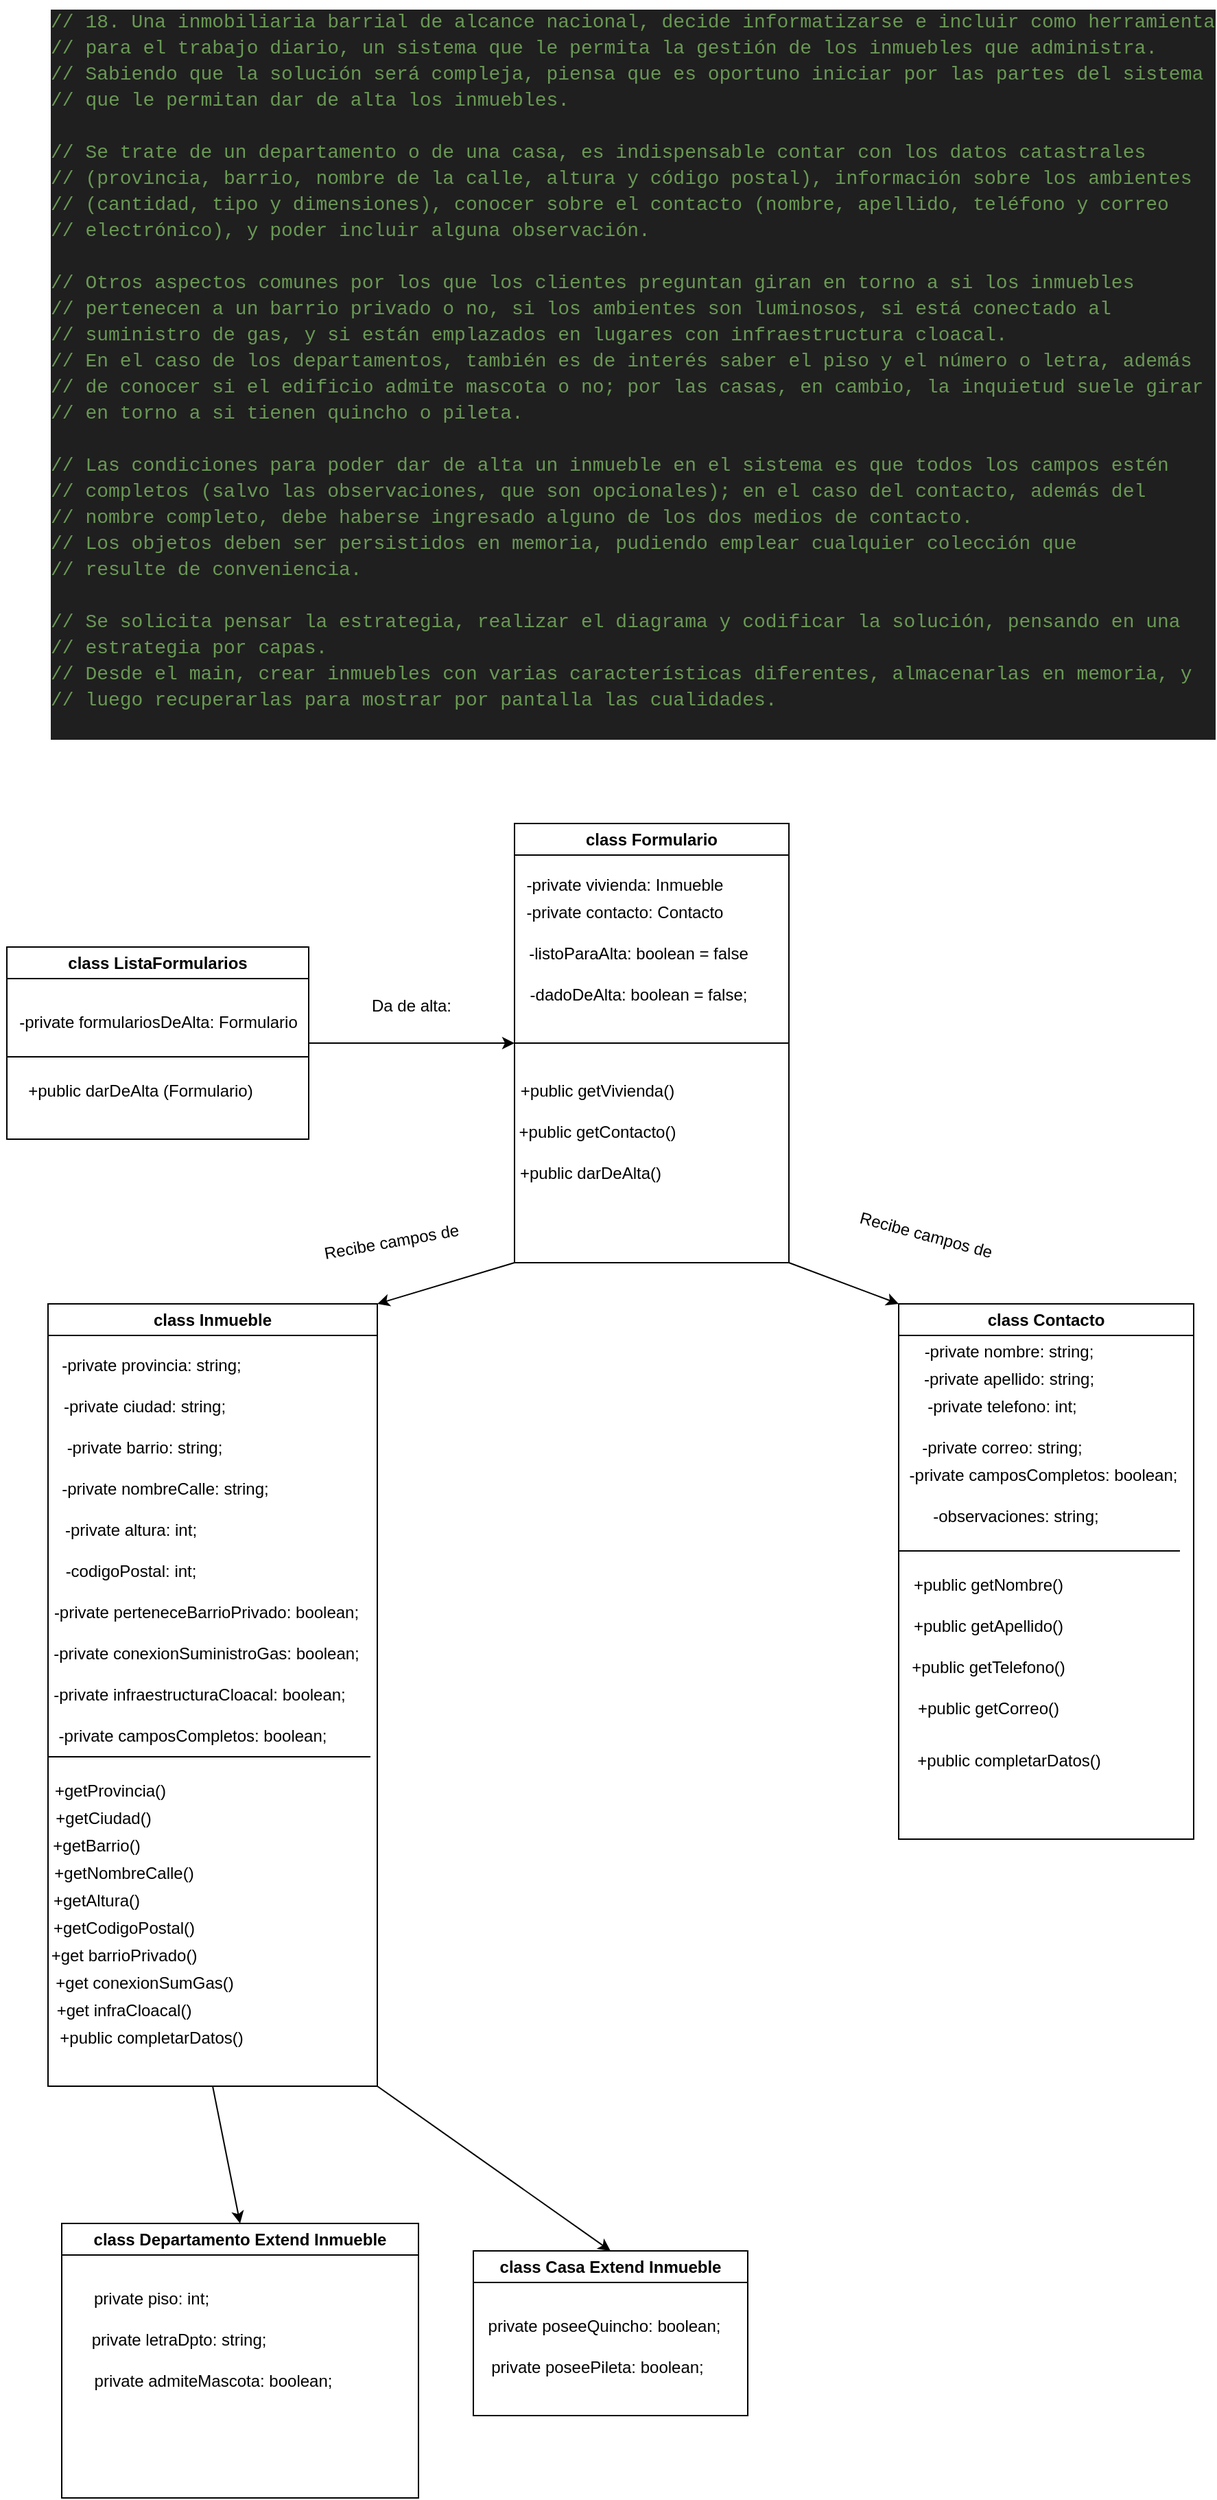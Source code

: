 <mxfile>
    <diagram id="gBV7wg6uIfevKBL6Zcy1" name="Page-1">
        <mxGraphModel dx="1038" dy="1879" grid="1" gridSize="10" guides="1" tooltips="1" connect="1" arrows="1" fold="1" page="1" pageScale="1" pageWidth="850" pageHeight="1100" math="0" shadow="0">
            <root>
                <mxCell id="0"/>
                <mxCell id="1" parent="0"/>
                <mxCell id="2" value="&lt;div style=&quot;color: #cccccc;background-color: #1f1f1f;font-family: Consolas, &#39;Courier New&#39;, monospace;font-weight: normal;font-size: 14px;line-height: 19px;white-space: pre;&quot;&gt;&lt;div&gt;&lt;span style=&quot;color: #6a9955;&quot;&gt;// 18. Una inmobiliaria barrial de alcance nacional, decide informatizarse e incluir como herramienta&lt;/span&gt;&lt;/div&gt;&lt;div&gt;&lt;span style=&quot;color: #6a9955;&quot;&gt;// para el trabajo diario, un sistema que le permita la gestión de los inmuebles que administra.&lt;/span&gt;&lt;/div&gt;&lt;div&gt;&lt;span style=&quot;color: #6a9955;&quot;&gt;// Sabiendo que la solución será compleja, piensa que es oportuno iniciar por las partes del sistema&lt;/span&gt;&lt;/div&gt;&lt;div&gt;&lt;span style=&quot;color: #6a9955;&quot;&gt;// que le permitan dar de alta los inmuebles.&lt;/span&gt;&lt;/div&gt;&lt;br&gt;&lt;div&gt;&lt;span style=&quot;color: #6a9955;&quot;&gt;// Se trate de un departamento o de una casa, es indispensable contar con los datos catastrales&lt;/span&gt;&lt;/div&gt;&lt;div&gt;&lt;span style=&quot;color: #6a9955;&quot;&gt;// (provincia, barrio, nombre de la calle, altura y código postal), información sobre los ambientes&lt;/span&gt;&lt;/div&gt;&lt;div&gt;&lt;span style=&quot;color: #6a9955;&quot;&gt;// (cantidad, tipo y dimensiones), conocer sobre el contacto (nombre, apellido, teléfono y correo&lt;/span&gt;&lt;/div&gt;&lt;div&gt;&lt;span style=&quot;color: #6a9955;&quot;&gt;// electrónico), y poder incluir alguna observación.&lt;/span&gt;&lt;/div&gt;&lt;br&gt;&lt;div&gt;&lt;span style=&quot;color: #6a9955;&quot;&gt;// Otros aspectos comunes por los que los clientes preguntan giran en torno a si los inmuebles&lt;/span&gt;&lt;/div&gt;&lt;div&gt;&lt;span style=&quot;color: #6a9955;&quot;&gt;// pertenecen a un barrio privado o no, si los ambientes son luminosos, si está conectado al&lt;/span&gt;&lt;/div&gt;&lt;div&gt;&lt;span style=&quot;color: #6a9955;&quot;&gt;// suministro de gas, y si están emplazados en lugares con infraestructura cloacal.&lt;/span&gt;&lt;/div&gt;&lt;div&gt;&lt;span style=&quot;color: #6a9955;&quot;&gt;// En el caso de los departamentos, también es de interés saber el piso y el número o letra, además&lt;/span&gt;&lt;/div&gt;&lt;div&gt;&lt;span style=&quot;color: #6a9955;&quot;&gt;// de conocer si el edificio admite mascota o no; por las casas, en cambio, la inquietud suele girar&lt;/span&gt;&lt;/div&gt;&lt;div&gt;&lt;span style=&quot;color: #6a9955;&quot;&gt;// en torno a si tienen quincho o pileta.&lt;/span&gt;&lt;/div&gt;&lt;br&gt;&lt;div&gt;&lt;span style=&quot;color: #6a9955;&quot;&gt;// Las condiciones para poder dar de alta un inmueble en el sistema es que todos los campos estén&lt;/span&gt;&lt;/div&gt;&lt;div&gt;&lt;span style=&quot;color: #6a9955;&quot;&gt;// completos (salvo las observaciones, que son opcionales); en el caso del contacto, además del&lt;/span&gt;&lt;/div&gt;&lt;div&gt;&lt;span style=&quot;color: #6a9955;&quot;&gt;// nombre completo, debe haberse ingresado alguno de los dos medios de contacto.&lt;/span&gt;&lt;/div&gt;&lt;div&gt;&lt;span style=&quot;color: #6a9955;&quot;&gt;// Los objetos deben ser persistidos en memoria, pudiendo emplear cualquier colección que&lt;/span&gt;&lt;/div&gt;&lt;div&gt;&lt;span style=&quot;color: #6a9955;&quot;&gt;// resulte de conveniencia.&lt;/span&gt;&lt;/div&gt;&lt;br&gt;&lt;div&gt;&lt;span style=&quot;color: #6a9955;&quot;&gt;// Se solicita pensar la estrategia, realizar el diagrama y codificar la solución, pensando en una&lt;/span&gt;&lt;/div&gt;&lt;div&gt;&lt;span style=&quot;color: #6a9955;&quot;&gt;// estrategia por capas.&lt;/span&gt;&lt;/div&gt;&lt;div&gt;&lt;span style=&quot;color: #6a9955;&quot;&gt;// Desde el main, crear inmuebles con varias características diferentes, almacenarlas en memoria, y&lt;/span&gt;&lt;/div&gt;&lt;div&gt;&lt;span style=&quot;color: #6a9955;&quot;&gt;// luego recuperarlas para mostrar por pantalla las cualidades.&lt;/span&gt;&lt;/div&gt;&lt;br&gt;&lt;/div&gt;" style="text;whiteSpace=wrap;html=1;" parent="1" vertex="1">
                    <mxGeometry x="80" y="-540" width="560" height="560" as="geometry"/>
                </mxCell>
                <mxCell id="44" style="edgeStyle=none;html=1;exitX=1;exitY=1;exitDx=0;exitDy=0;entryX=0.5;entryY=0;entryDx=0;entryDy=0;" parent="1" source="7" target="37" edge="1">
                    <mxGeometry relative="1" as="geometry"/>
                </mxCell>
                <mxCell id="100" style="edgeStyle=none;html=1;exitX=0.5;exitY=1;exitDx=0;exitDy=0;entryX=0.5;entryY=0;entryDx=0;entryDy=0;" edge="1" parent="1" source="7" target="31">
                    <mxGeometry relative="1" as="geometry"/>
                </mxCell>
                <mxCell id="7" value="class Inmueble" style="swimlane;whiteSpace=wrap;html=1;" parent="1" vertex="1">
                    <mxGeometry x="80" y="410" width="240" height="570" as="geometry"/>
                </mxCell>
                <mxCell id="8" value="-private provincia: string;" style="text;html=1;align=center;verticalAlign=middle;resizable=0;points=[];autosize=1;strokeColor=none;fillColor=none;" parent="7" vertex="1">
                    <mxGeometry y="30" width="150" height="30" as="geometry"/>
                </mxCell>
                <mxCell id="9" value="-private ciudad: string;" style="text;html=1;align=center;verticalAlign=middle;resizable=0;points=[];autosize=1;strokeColor=none;fillColor=none;" parent="7" vertex="1">
                    <mxGeometry y="60" width="140" height="30" as="geometry"/>
                </mxCell>
                <mxCell id="10" value="-private barrio: string;" style="text;html=1;align=center;verticalAlign=middle;resizable=0;points=[];autosize=1;strokeColor=none;fillColor=none;" parent="7" vertex="1">
                    <mxGeometry y="90" width="140" height="30" as="geometry"/>
                </mxCell>
                <mxCell id="11" value="-private nombreCalle: string;" style="text;html=1;align=center;verticalAlign=middle;resizable=0;points=[];autosize=1;strokeColor=none;fillColor=none;" parent="7" vertex="1">
                    <mxGeometry y="120" width="170" height="30" as="geometry"/>
                </mxCell>
                <mxCell id="12" value="-private altura: int;" style="text;html=1;align=center;verticalAlign=middle;resizable=0;points=[];autosize=1;strokeColor=none;fillColor=none;" parent="7" vertex="1">
                    <mxGeometry y="150" width="120" height="30" as="geometry"/>
                </mxCell>
                <mxCell id="14" value="-codigoPostal: int;" style="text;html=1;align=center;verticalAlign=middle;resizable=0;points=[];autosize=1;strokeColor=none;fillColor=none;" parent="7" vertex="1">
                    <mxGeometry y="180" width="120" height="30" as="geometry"/>
                </mxCell>
                <mxCell id="26" value="-private perteneceBarrioPrivado: boolean;" style="text;html=1;align=center;verticalAlign=middle;resizable=0;points=[];autosize=1;strokeColor=none;fillColor=none;" parent="7" vertex="1">
                    <mxGeometry x="-10" y="210" width="250" height="30" as="geometry"/>
                </mxCell>
                <mxCell id="29" value="-private conexionSuministroGas: boolean;" style="text;html=1;align=center;verticalAlign=middle;resizable=0;points=[];autosize=1;strokeColor=none;fillColor=none;" parent="7" vertex="1">
                    <mxGeometry x="-10" y="240" width="250" height="30" as="geometry"/>
                </mxCell>
                <mxCell id="30" value="-private infraestructuraCloacal: boolean;" style="text;html=1;align=center;verticalAlign=middle;resizable=0;points=[];autosize=1;strokeColor=none;fillColor=none;" parent="7" vertex="1">
                    <mxGeometry x="-10" y="270" width="240" height="30" as="geometry"/>
                </mxCell>
                <mxCell id="68" value="-private camposCompletos: boolean;" style="text;html=1;align=center;verticalAlign=middle;resizable=0;points=[];autosize=1;strokeColor=none;fillColor=none;" parent="7" vertex="1">
                    <mxGeometry x="-5" y="300" width="220" height="30" as="geometry"/>
                </mxCell>
                <mxCell id="35" value="" style="endArrow=none;html=1;entryX=1;entryY=0.75;entryDx=0;entryDy=0;exitX=0;exitY=0.75;exitDx=0;exitDy=0;" parent="7" edge="1">
                    <mxGeometry width="50" height="50" relative="1" as="geometry">
                        <mxPoint y="330.0" as="sourcePoint"/>
                        <mxPoint x="235.0" y="330" as="targetPoint"/>
                    </mxGeometry>
                </mxCell>
                <mxCell id="70" value="+getProvincia()" style="text;html=1;align=center;verticalAlign=middle;resizable=0;points=[];autosize=1;strokeColor=none;fillColor=none;" parent="7" vertex="1">
                    <mxGeometry x="-5" y="340" width="100" height="30" as="geometry"/>
                </mxCell>
                <mxCell id="71" value="+getCiudad()" style="text;html=1;align=center;verticalAlign=middle;resizable=0;points=[];autosize=1;strokeColor=none;fillColor=none;" parent="7" vertex="1">
                    <mxGeometry x="-5" y="360" width="90" height="30" as="geometry"/>
                </mxCell>
                <mxCell id="72" value="+getBarrio()" style="text;html=1;align=center;verticalAlign=middle;resizable=0;points=[];autosize=1;strokeColor=none;fillColor=none;" parent="7" vertex="1">
                    <mxGeometry x="-10" y="380" width="90" height="30" as="geometry"/>
                </mxCell>
                <mxCell id="73" value="+getNombreCalle()" style="text;html=1;align=center;verticalAlign=middle;resizable=0;points=[];autosize=1;strokeColor=none;fillColor=none;" parent="7" vertex="1">
                    <mxGeometry x="-10" y="400" width="130" height="30" as="geometry"/>
                </mxCell>
                <mxCell id="74" value="+getAltura()" style="text;html=1;align=center;verticalAlign=middle;resizable=0;points=[];autosize=1;strokeColor=none;fillColor=none;" parent="7" vertex="1">
                    <mxGeometry x="-10" y="420" width="90" height="30" as="geometry"/>
                </mxCell>
                <mxCell id="75" value="+getCodigoPostal()" style="text;html=1;align=center;verticalAlign=middle;resizable=0;points=[];autosize=1;strokeColor=none;fillColor=none;" parent="7" vertex="1">
                    <mxGeometry x="-10" y="440" width="130" height="30" as="geometry"/>
                </mxCell>
                <mxCell id="76" value="+get barrioPrivado()" style="text;html=1;align=center;verticalAlign=middle;resizable=0;points=[];autosize=1;strokeColor=none;fillColor=none;" parent="7" vertex="1">
                    <mxGeometry x="-10" y="460" width="130" height="30" as="geometry"/>
                </mxCell>
                <mxCell id="77" value="+get conexionSumGas()" style="text;html=1;align=center;verticalAlign=middle;resizable=0;points=[];autosize=1;strokeColor=none;fillColor=none;" parent="7" vertex="1">
                    <mxGeometry x="-5" y="480" width="150" height="30" as="geometry"/>
                </mxCell>
                <mxCell id="78" value="+get infraCloacal()" style="text;html=1;align=center;verticalAlign=middle;resizable=0;points=[];autosize=1;strokeColor=none;fillColor=none;" parent="7" vertex="1">
                    <mxGeometry x="-5" y="500" width="120" height="30" as="geometry"/>
                </mxCell>
                <mxCell id="69" value="+public completarDatos()" style="text;html=1;align=center;verticalAlign=middle;resizable=0;points=[];autosize=1;strokeColor=none;fillColor=none;" parent="7" vertex="1">
                    <mxGeometry x="-5" y="520" width="160" height="30" as="geometry"/>
                </mxCell>
                <mxCell id="15" value="class Contacto" style="swimlane;whiteSpace=wrap;html=1;" parent="1" vertex="1">
                    <mxGeometry x="700" y="410" width="215" height="390" as="geometry"/>
                </mxCell>
                <mxCell id="16" value="-private nombre: string;" style="text;html=1;align=center;verticalAlign=middle;resizable=0;points=[];autosize=1;strokeColor=none;fillColor=none;" parent="15" vertex="1">
                    <mxGeometry x="5" y="20" width="150" height="30" as="geometry"/>
                </mxCell>
                <mxCell id="17" value="-private apellido: string;" style="text;html=1;align=center;verticalAlign=middle;resizable=0;points=[];autosize=1;strokeColor=none;fillColor=none;" parent="15" vertex="1">
                    <mxGeometry x="5" y="40" width="150" height="30" as="geometry"/>
                </mxCell>
                <mxCell id="18" value="-private telefono: int;" style="text;html=1;align=center;verticalAlign=middle;resizable=0;points=[];autosize=1;strokeColor=none;fillColor=none;" parent="15" vertex="1">
                    <mxGeometry x="10" y="60" width="130" height="30" as="geometry"/>
                </mxCell>
                <mxCell id="19" value="-private correo: string;" style="text;html=1;align=center;verticalAlign=middle;resizable=0;points=[];autosize=1;strokeColor=none;fillColor=none;" parent="15" vertex="1">
                    <mxGeometry x="5" y="90" width="140" height="30" as="geometry"/>
                </mxCell>
                <mxCell id="51" value="+public getNombre()" style="text;html=1;align=center;verticalAlign=middle;resizable=0;points=[];autosize=1;strokeColor=none;fillColor=none;" parent="15" vertex="1">
                    <mxGeometry y="190" width="130" height="30" as="geometry"/>
                </mxCell>
                <mxCell id="52" value="-private camposCompletos: boolean;" style="text;html=1;align=center;verticalAlign=middle;resizable=0;points=[];autosize=1;strokeColor=none;fillColor=none;" parent="15" vertex="1">
                    <mxGeometry x="-5" y="110" width="220" height="30" as="geometry"/>
                </mxCell>
                <mxCell id="53" value="" style="endArrow=none;html=1;exitX=0.022;exitY=1.065;exitDx=0;exitDy=0;exitPerimeter=0;entryX=0.999;entryY=1.065;entryDx=0;entryDy=0;entryPerimeter=0;" parent="15" edge="1">
                    <mxGeometry width="50" height="50" relative="1" as="geometry">
                        <mxPoint x="-0.17" y="180.0" as="sourcePoint"/>
                        <mxPoint x="205.0" y="180.0" as="targetPoint"/>
                    </mxGeometry>
                </mxCell>
                <mxCell id="62" value="+public getApellido()" style="text;html=1;align=center;verticalAlign=middle;resizable=0;points=[];autosize=1;strokeColor=none;fillColor=none;" parent="15" vertex="1">
                    <mxGeometry y="220" width="130" height="30" as="geometry"/>
                </mxCell>
                <mxCell id="65" value="+public getTelefono()" style="text;html=1;align=center;verticalAlign=middle;resizable=0;points=[];autosize=1;strokeColor=none;fillColor=none;" parent="15" vertex="1">
                    <mxGeometry x="-5" y="250" width="140" height="30" as="geometry"/>
                </mxCell>
                <mxCell id="66" value="+public getCorreo()" style="text;html=1;align=center;verticalAlign=middle;resizable=0;points=[];autosize=1;strokeColor=none;fillColor=none;" parent="15" vertex="1">
                    <mxGeometry y="280" width="130" height="30" as="geometry"/>
                </mxCell>
                <mxCell id="67" value="+public completarDatos()" style="text;html=1;align=center;verticalAlign=middle;resizable=0;points=[];autosize=1;strokeColor=none;fillColor=none;" parent="15" vertex="1">
                    <mxGeometry y="318" width="160" height="30" as="geometry"/>
                </mxCell>
                <mxCell id="82" value="-observaciones: string;" style="text;html=1;align=center;verticalAlign=middle;resizable=0;points=[];autosize=1;strokeColor=none;fillColor=none;" parent="15" vertex="1">
                    <mxGeometry x="15" y="140" width="140" height="30" as="geometry"/>
                </mxCell>
                <mxCell id="93" style="edgeStyle=none;html=1;exitX=0;exitY=1;exitDx=0;exitDy=0;entryX=1;entryY=0;entryDx=0;entryDy=0;" edge="1" parent="1" source="22" target="7">
                    <mxGeometry relative="1" as="geometry"/>
                </mxCell>
                <mxCell id="94" style="edgeStyle=none;html=1;exitX=1;exitY=1;exitDx=0;exitDy=0;entryX=0;entryY=0;entryDx=0;entryDy=0;" edge="1" parent="1" source="22" target="15">
                    <mxGeometry relative="1" as="geometry"/>
                </mxCell>
                <mxCell id="22" value="class Formulario" style="swimlane;whiteSpace=wrap;html=1;" parent="1" vertex="1">
                    <mxGeometry x="420" y="60" width="200" height="320" as="geometry"/>
                </mxCell>
                <mxCell id="23" value="-private vivienda: Inmueble" style="text;html=1;align=center;verticalAlign=middle;resizable=0;points=[];autosize=1;strokeColor=none;fillColor=none;" parent="22" vertex="1">
                    <mxGeometry x="-5" y="30" width="170" height="30" as="geometry"/>
                </mxCell>
                <mxCell id="24" value="-private contacto: Contacto" style="text;html=1;align=center;verticalAlign=middle;resizable=0;points=[];autosize=1;strokeColor=none;fillColor=none;" parent="22" vertex="1">
                    <mxGeometry x="-5" y="50" width="170" height="30" as="geometry"/>
                </mxCell>
                <mxCell id="45" value="-dadoDeAlta: boolean = false;" style="text;html=1;align=center;verticalAlign=middle;resizable=0;points=[];autosize=1;strokeColor=none;fillColor=none;" parent="22" vertex="1">
                    <mxGeometry y="110" width="180" height="30" as="geometry"/>
                </mxCell>
                <mxCell id="46" value="+public getVivienda()" style="text;html=1;align=center;verticalAlign=middle;resizable=0;points=[];autosize=1;strokeColor=none;fillColor=none;" parent="22" vertex="1">
                    <mxGeometry x="-10" y="180" width="140" height="30" as="geometry"/>
                </mxCell>
                <mxCell id="48" value="+public getContacto()" style="text;html=1;align=center;verticalAlign=middle;resizable=0;points=[];autosize=1;strokeColor=none;fillColor=none;" parent="22" vertex="1">
                    <mxGeometry x="-10" y="210" width="140" height="30" as="geometry"/>
                </mxCell>
                <mxCell id="49" value="+public darDeAlta()" style="text;html=1;align=center;verticalAlign=middle;resizable=0;points=[];autosize=1;strokeColor=none;fillColor=none;" parent="22" vertex="1">
                    <mxGeometry x="-10" y="240" width="130" height="30" as="geometry"/>
                </mxCell>
                <mxCell id="101" value="-listoParaAlta: boolean = false" style="text;html=1;align=center;verticalAlign=middle;resizable=0;points=[];autosize=1;strokeColor=none;fillColor=none;" vertex="1" parent="22">
                    <mxGeometry y="80" width="180" height="30" as="geometry"/>
                </mxCell>
                <mxCell id="31" value="class Departamento Extend Inmueble" style="swimlane;whiteSpace=wrap;html=1;" parent="1" vertex="1">
                    <mxGeometry x="90" y="1080" width="260" height="200" as="geometry"/>
                </mxCell>
                <mxCell id="32" value="private piso: int;" style="text;html=1;align=center;verticalAlign=middle;resizable=0;points=[];autosize=1;strokeColor=none;fillColor=none;" parent="31" vertex="1">
                    <mxGeometry x="10" y="40" width="110" height="30" as="geometry"/>
                </mxCell>
                <mxCell id="33" value="private letraDpto: string;" style="text;html=1;align=center;verticalAlign=middle;resizable=0;points=[];autosize=1;strokeColor=none;fillColor=none;" parent="31" vertex="1">
                    <mxGeometry x="10" y="70" width="150" height="30" as="geometry"/>
                </mxCell>
                <mxCell id="34" value="private admiteMascota: boolean;" style="text;html=1;align=center;verticalAlign=middle;resizable=0;points=[];autosize=1;strokeColor=none;fillColor=none;" parent="31" vertex="1">
                    <mxGeometry x="10" y="100" width="200" height="30" as="geometry"/>
                </mxCell>
                <mxCell id="37" value="class Casa Extend Inmueble" style="swimlane;whiteSpace=wrap;html=1;" parent="1" vertex="1">
                    <mxGeometry x="390" y="1100" width="200" height="120" as="geometry"/>
                </mxCell>
                <mxCell id="38" value="private poseeQuincho: boolean;" style="text;html=1;align=center;verticalAlign=middle;resizable=0;points=[];autosize=1;strokeColor=none;fillColor=none;" parent="37" vertex="1">
                    <mxGeometry y="40" width="190" height="30" as="geometry"/>
                </mxCell>
                <mxCell id="39" value="private poseePileta: boolean;" style="text;html=1;align=center;verticalAlign=middle;resizable=0;points=[];autosize=1;strokeColor=none;fillColor=none;" parent="37" vertex="1">
                    <mxGeometry y="70" width="180" height="30" as="geometry"/>
                </mxCell>
                <mxCell id="50" value="" style="endArrow=none;html=1;entryX=1;entryY=0.5;entryDx=0;entryDy=0;exitX=0;exitY=0.5;exitDx=0;exitDy=0;" parent="1" source="22" target="22" edge="1">
                    <mxGeometry width="50" height="50" relative="1" as="geometry">
                        <mxPoint x="140" y="220" as="sourcePoint"/>
                        <mxPoint x="190" y="170" as="targetPoint"/>
                    </mxGeometry>
                </mxCell>
                <mxCell id="81" value="&lt;span style=&quot;font-family: monospace; font-size: 0px; text-align: start;&quot;&gt;%3CmxGraphModel%3E%3Croot%3E%3CmxCell%20id%3D%220%22%2F%3E%3CmxCell%20id%3D%221%22%20parent%3D%220%22%2F%3E%3CmxCell%20id%3D%222%22%20value%3D%22observaciones%3A%20string%3B%22%20style%3D%22text%3Bhtml%3D1%3Balign%3Dcenter%3BverticalAlign%3Dmiddle%3Bresizable%3D0%3Bpoints%3D%5B%5D%3Bautosize%3D1%3BstrokeColor%3Dnone%3BfillColor%3Dnone%3B%22%20vertex%3D%221%22%20parent%3D%221%22%3E%3CmxGeometry%20x%3D%22100%22%20y%3D%22155%22%20width%3D%22140%22%20height%3D%2230%22%20as%3D%22geometry%22%2F%3E%3C%2FmxCell%3E%3C%2Froot%3E%3C%2FmxGraphModel%3E&lt;/span&gt;" style="text;html=1;align=center;verticalAlign=middle;resizable=0;points=[];autosize=1;strokeColor=none;fillColor=none;" parent="1" vertex="1">
                    <mxGeometry x="380" y="208" width="20" height="30" as="geometry"/>
                </mxCell>
                <mxCell id="90" style="edgeStyle=none;html=1;" edge="1" parent="1" source="84" target="22">
                    <mxGeometry relative="1" as="geometry"/>
                </mxCell>
                <mxCell id="84" value="class ListaFormularios" style="swimlane;whiteSpace=wrap;html=1;" vertex="1" parent="1">
                    <mxGeometry x="50" y="150" width="220" height="140" as="geometry"/>
                </mxCell>
                <mxCell id="85" value="-private formulariosDeAlta: Formulario" style="text;html=1;align=center;verticalAlign=middle;resizable=0;points=[];autosize=1;strokeColor=none;fillColor=none;" vertex="1" parent="84">
                    <mxGeometry x="-5" y="40" width="230" height="30" as="geometry"/>
                </mxCell>
                <mxCell id="87" value="+public darDeAlta (Formulario)" style="text;html=1;align=center;verticalAlign=middle;whiteSpace=wrap;rounded=0;" vertex="1" parent="84">
                    <mxGeometry x="10" y="90" width="175" height="30" as="geometry"/>
                </mxCell>
                <mxCell id="88" value="" style="endArrow=none;html=1;" edge="1" parent="84">
                    <mxGeometry width="50" height="50" relative="1" as="geometry">
                        <mxPoint y="80" as="sourcePoint"/>
                        <mxPoint x="220" y="80" as="targetPoint"/>
                    </mxGeometry>
                </mxCell>
                <mxCell id="92" value="Da de alta:" style="text;html=1;align=center;verticalAlign=middle;whiteSpace=wrap;rounded=0;" vertex="1" parent="1">
                    <mxGeometry x="290" y="178" width="110" height="30" as="geometry"/>
                </mxCell>
                <mxCell id="95" value="Recibe campos de" style="text;html=1;align=center;verticalAlign=middle;whiteSpace=wrap;rounded=0;rotation=15;" vertex="1" parent="1">
                    <mxGeometry x="620" y="350" width="200" height="20" as="geometry"/>
                </mxCell>
                <mxCell id="98" value="Recibe campos de" style="text;html=1;align=center;verticalAlign=middle;resizable=0;points=[];autosize=1;strokeColor=none;fillColor=none;rotation=-10;" vertex="1" parent="1">
                    <mxGeometry x="270" y="350" width="120" height="30" as="geometry"/>
                </mxCell>
            </root>
        </mxGraphModel>
    </diagram>
</mxfile>